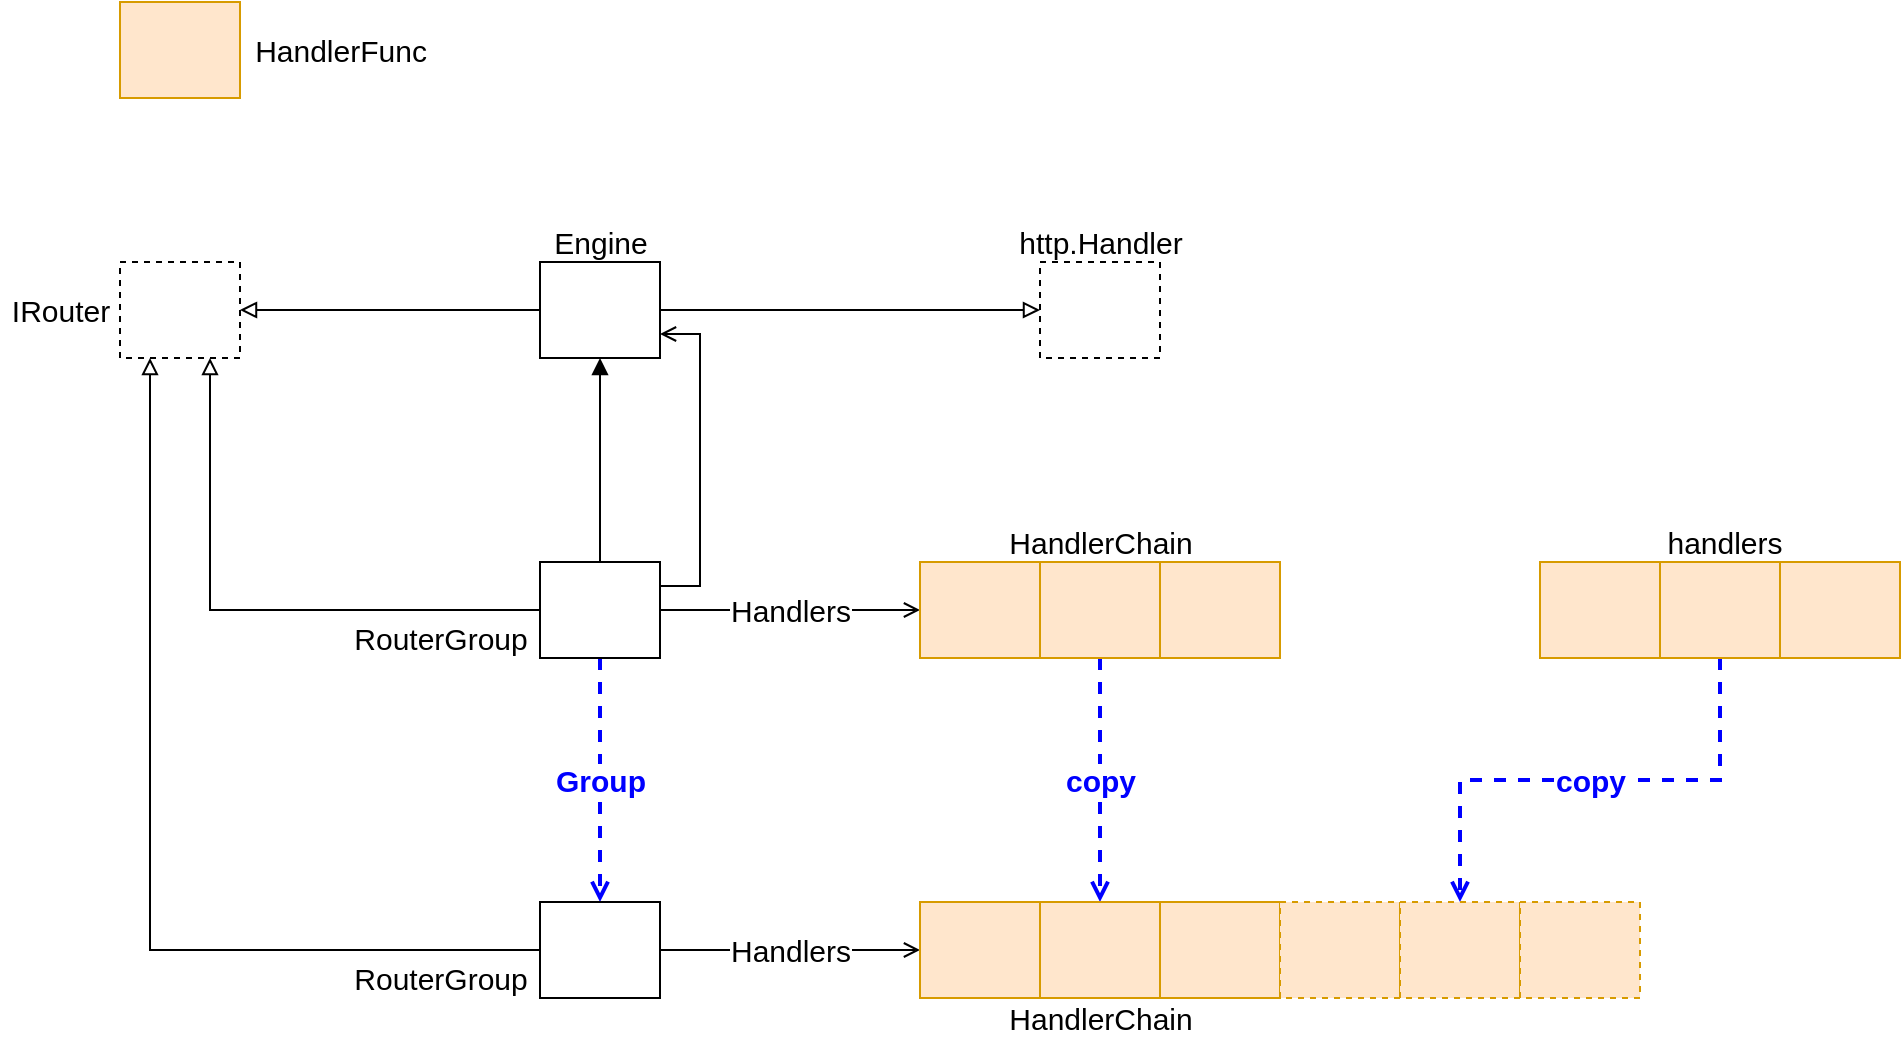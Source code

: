 <mxfile version="15.4.0" type="device" pages="4"><diagram id="bph7fOXonmbMa58t4avt" name="Group"><mxGraphModel dx="1913" dy="966" grid="1" gridSize="10" guides="1" tooltips="1" connect="1" arrows="1" fold="1" page="1" pageScale="1" pageWidth="827" pageHeight="1169" math="0" shadow="0"><root><mxCell id="0"/><mxCell id="1" parent="0"/><mxCell id="Qyb2ARGJumIW3j1xdk3H-6" style="edgeStyle=orthogonalEdgeStyle;rounded=0;orthogonalLoop=1;jettySize=auto;html=1;exitX=0.5;exitY=0;exitDx=0;exitDy=0;entryX=0.5;entryY=1;entryDx=0;entryDy=0;fontSize=15;endArrow=block;endFill=1;" parent="1" source="Qyb2ARGJumIW3j1xdk3H-1" target="Qyb2ARGJumIW3j1xdk3H-3" edge="1"><mxGeometry relative="1" as="geometry"/></mxCell><mxCell id="Qyb2ARGJumIW3j1xdk3H-10" value="Handlers" style="edgeStyle=orthogonalEdgeStyle;rounded=0;orthogonalLoop=1;jettySize=auto;html=1;exitX=1;exitY=0.5;exitDx=0;exitDy=0;entryX=0;entryY=0.5;entryDx=0;entryDy=0;fontSize=15;endArrow=open;endFill=0;" parent="1" source="Qyb2ARGJumIW3j1xdk3H-1" target="Qyb2ARGJumIW3j1xdk3H-7" edge="1"><mxGeometry relative="1" as="geometry"/></mxCell><mxCell id="Qyb2ARGJumIW3j1xdk3H-13" style="edgeStyle=orthogonalEdgeStyle;rounded=0;orthogonalLoop=1;jettySize=auto;html=1;exitX=1;exitY=0.25;exitDx=0;exitDy=0;entryX=1;entryY=0.75;entryDx=0;entryDy=0;fontSize=15;endArrow=open;endFill=0;" parent="1" source="Qyb2ARGJumIW3j1xdk3H-1" target="Qyb2ARGJumIW3j1xdk3H-3" edge="1"><mxGeometry relative="1" as="geometry"/></mxCell><mxCell id="Qyb2ARGJumIW3j1xdk3H-17" value="Group" style="edgeStyle=orthogonalEdgeStyle;rounded=0;orthogonalLoop=1;jettySize=auto;html=1;exitX=0.5;exitY=1;exitDx=0;exitDy=0;entryX=0.5;entryY=0;entryDx=0;entryDy=0;fontSize=15;endArrow=open;endFill=0;strokeColor=#0000FF;strokeWidth=2;dashed=1;fontStyle=1;fontColor=#0000FF;" parent="1" source="Qyb2ARGJumIW3j1xdk3H-1" target="Qyb2ARGJumIW3j1xdk3H-16" edge="1"><mxGeometry relative="1" as="geometry"/></mxCell><mxCell id="tifcoa-OCbVHXJoTlVo--3" style="edgeStyle=orthogonalEdgeStyle;rounded=0;orthogonalLoop=1;jettySize=auto;html=1;exitX=0;exitY=0.5;exitDx=0;exitDy=0;entryX=0.75;entryY=1;entryDx=0;entryDy=0;fontSize=15;fontColor=default;endArrow=block;endFill=0;strokeColor=default;strokeWidth=1;" parent="1" source="Qyb2ARGJumIW3j1xdk3H-1" target="tifcoa-OCbVHXJoTlVo--1" edge="1"><mxGeometry relative="1" as="geometry"/></mxCell><mxCell id="Qyb2ARGJumIW3j1xdk3H-1" value="" style="rounded=0;whiteSpace=wrap;html=1;strokeWidth=1;fontSize=16;" parent="1" vertex="1"><mxGeometry x="200" y="570" width="60" height="48" as="geometry"/></mxCell><mxCell id="Qyb2ARGJumIW3j1xdk3H-2" value="RouterGroup" style="text;html=1;align=center;verticalAlign=middle;resizable=0;points=[];autosize=1;strokeColor=none;fillColor=none;fontSize=15;" parent="1" vertex="1"><mxGeometry x="100" y="598" width="100" height="20" as="geometry"/></mxCell><mxCell id="tifcoa-OCbVHXJoTlVo--4" style="edgeStyle=orthogonalEdgeStyle;rounded=0;orthogonalLoop=1;jettySize=auto;html=1;exitX=0;exitY=0.5;exitDx=0;exitDy=0;entryX=1;entryY=0.5;entryDx=0;entryDy=0;fontSize=15;fontColor=default;endArrow=block;endFill=0;strokeColor=default;strokeWidth=1;" parent="1" source="Qyb2ARGJumIW3j1xdk3H-3" target="tifcoa-OCbVHXJoTlVo--1" edge="1"><mxGeometry relative="1" as="geometry"/></mxCell><mxCell id="tifcoa-OCbVHXJoTlVo--6" style="edgeStyle=orthogonalEdgeStyle;rounded=0;orthogonalLoop=1;jettySize=auto;html=1;exitX=1;exitY=0.5;exitDx=0;exitDy=0;fontSize=15;fontColor=default;endArrow=block;endFill=0;strokeColor=default;strokeWidth=1;entryX=0;entryY=0.5;entryDx=0;entryDy=0;" parent="1" source="Qyb2ARGJumIW3j1xdk3H-3" target="tifcoa-OCbVHXJoTlVo--7" edge="1"><mxGeometry relative="1" as="geometry"><mxPoint x="450" y="444.294" as="targetPoint"/></mxGeometry></mxCell><mxCell id="Qyb2ARGJumIW3j1xdk3H-3" value="" style="rounded=0;whiteSpace=wrap;html=1;strokeWidth=1;fontSize=16;" parent="1" vertex="1"><mxGeometry x="200" y="420" width="60" height="48" as="geometry"/></mxCell><mxCell id="Qyb2ARGJumIW3j1xdk3H-7" value="" style="rounded=0;whiteSpace=wrap;html=1;strokeWidth=1;fontSize=16;fillColor=#ffe6cc;strokeColor=#d79b00;" parent="1" vertex="1"><mxGeometry x="390" y="570" width="60" height="48" as="geometry"/></mxCell><mxCell id="Qyb2ARGJumIW3j1xdk3H-28" value="copy" style="edgeStyle=orthogonalEdgeStyle;rounded=0;orthogonalLoop=1;jettySize=auto;html=1;exitX=0.5;exitY=1;exitDx=0;exitDy=0;entryX=0.5;entryY=0;entryDx=0;entryDy=0;fontSize=15;fontColor=#0000FF;endArrow=open;endFill=0;strokeColor=#0000FF;strokeWidth=2;dashed=1;fontStyle=1;" parent="1" source="Qyb2ARGJumIW3j1xdk3H-8" target="Qyb2ARGJumIW3j1xdk3H-24" edge="1"><mxGeometry relative="1" as="geometry"/></mxCell><mxCell id="Qyb2ARGJumIW3j1xdk3H-8" value="" style="rounded=0;whiteSpace=wrap;html=1;strokeWidth=1;fontSize=16;fillColor=#ffe6cc;strokeColor=#d79b00;" parent="1" vertex="1"><mxGeometry x="450" y="570" width="60" height="48" as="geometry"/></mxCell><mxCell id="Qyb2ARGJumIW3j1xdk3H-9" value="" style="rounded=0;whiteSpace=wrap;html=1;strokeWidth=1;fontSize=16;fillColor=#ffe6cc;strokeColor=#d79b00;" parent="1" vertex="1"><mxGeometry x="510" y="570" width="60" height="48" as="geometry"/></mxCell><mxCell id="Qyb2ARGJumIW3j1xdk3H-11" value="HandlerChain" style="text;html=1;align=center;verticalAlign=middle;resizable=0;points=[];autosize=1;strokeColor=none;fillColor=none;fontSize=15;" parent="1" vertex="1"><mxGeometry x="425" y="550" width="110" height="20" as="geometry"/></mxCell><mxCell id="Qyb2ARGJumIW3j1xdk3H-12" value="Engine" style="text;html=1;align=center;verticalAlign=middle;resizable=0;points=[];autosize=1;strokeColor=none;fillColor=none;fontSize=15;" parent="1" vertex="1"><mxGeometry x="200" y="400" width="60" height="20" as="geometry"/></mxCell><mxCell id="Qyb2ARGJumIW3j1xdk3H-14" value="" style="rounded=0;whiteSpace=wrap;html=1;strokeWidth=1;fontSize=16;fillColor=#ffe6cc;strokeColor=#d79b00;" parent="1" vertex="1"><mxGeometry x="-10" y="290" width="60" height="48" as="geometry"/></mxCell><mxCell id="Qyb2ARGJumIW3j1xdk3H-15" value="HandlerFunc" style="text;html=1;align=center;verticalAlign=middle;resizable=0;points=[];autosize=1;strokeColor=none;fillColor=none;fontSize=15;" parent="1" vertex="1"><mxGeometry x="50" y="304" width="100" height="20" as="geometry"/></mxCell><mxCell id="Qyb2ARGJumIW3j1xdk3H-27" value="Handlers" style="edgeStyle=orthogonalEdgeStyle;rounded=0;orthogonalLoop=1;jettySize=auto;html=1;exitX=1;exitY=0.5;exitDx=0;exitDy=0;entryX=0;entryY=0.5;entryDx=0;entryDy=0;fontSize=15;fontColor=default;endArrow=open;endFill=0;strokeColor=default;strokeWidth=1;fontStyle=0;" parent="1" source="Qyb2ARGJumIW3j1xdk3H-16" target="Qyb2ARGJumIW3j1xdk3H-23" edge="1"><mxGeometry relative="1" as="geometry"/></mxCell><mxCell id="tifcoa-OCbVHXJoTlVo--5" style="edgeStyle=orthogonalEdgeStyle;rounded=0;orthogonalLoop=1;jettySize=auto;html=1;exitX=0;exitY=0.5;exitDx=0;exitDy=0;entryX=0.25;entryY=1;entryDx=0;entryDy=0;fontSize=15;fontColor=default;endArrow=block;endFill=0;strokeColor=default;strokeWidth=1;" parent="1" source="Qyb2ARGJumIW3j1xdk3H-16" target="tifcoa-OCbVHXJoTlVo--1" edge="1"><mxGeometry relative="1" as="geometry"/></mxCell><mxCell id="Qyb2ARGJumIW3j1xdk3H-16" value="" style="rounded=0;whiteSpace=wrap;html=1;strokeWidth=1;fontSize=16;" parent="1" vertex="1"><mxGeometry x="200" y="740" width="60" height="48" as="geometry"/></mxCell><mxCell id="Qyb2ARGJumIW3j1xdk3H-18" value="" style="rounded=0;whiteSpace=wrap;html=1;strokeWidth=1;fontSize=16;fillColor=#ffe6cc;strokeColor=#d79b00;" parent="1" vertex="1"><mxGeometry x="700" y="570" width="60" height="48" as="geometry"/></mxCell><mxCell id="Qyb2ARGJumIW3j1xdk3H-34" value="copy" style="edgeStyle=orthogonalEdgeStyle;rounded=0;orthogonalLoop=1;jettySize=auto;html=1;exitX=0.5;exitY=1;exitDx=0;exitDy=0;entryX=0.5;entryY=0;entryDx=0;entryDy=0;dashed=1;fontSize=15;fontColor=#0000FF;endArrow=open;endFill=0;strokeColor=#0000FF;strokeWidth=2;fontStyle=1" parent="1" source="Qyb2ARGJumIW3j1xdk3H-19" target="Qyb2ARGJumIW3j1xdk3H-30" edge="1"><mxGeometry relative="1" as="geometry"/></mxCell><mxCell id="Qyb2ARGJumIW3j1xdk3H-19" value="" style="rounded=0;whiteSpace=wrap;html=1;strokeWidth=1;fontSize=16;fillColor=#ffe6cc;strokeColor=#d79b00;" parent="1" vertex="1"><mxGeometry x="760" y="570" width="60" height="48" as="geometry"/></mxCell><mxCell id="Qyb2ARGJumIW3j1xdk3H-20" value="" style="rounded=0;whiteSpace=wrap;html=1;strokeWidth=1;fontSize=16;fillColor=#ffe6cc;strokeColor=#d79b00;" parent="1" vertex="1"><mxGeometry x="820" y="570" width="60" height="48" as="geometry"/></mxCell><mxCell id="Qyb2ARGJumIW3j1xdk3H-22" value="RouterGroup" style="text;html=1;align=center;verticalAlign=middle;resizable=0;points=[];autosize=1;strokeColor=none;fillColor=none;fontSize=15;" parent="1" vertex="1"><mxGeometry x="100" y="768" width="100" height="20" as="geometry"/></mxCell><mxCell id="Qyb2ARGJumIW3j1xdk3H-23" value="" style="rounded=0;whiteSpace=wrap;html=1;strokeWidth=1;fontSize=16;fillColor=#ffe6cc;strokeColor=#d79b00;" parent="1" vertex="1"><mxGeometry x="390" y="740" width="60" height="48" as="geometry"/></mxCell><mxCell id="Qyb2ARGJumIW3j1xdk3H-24" value="" style="rounded=0;whiteSpace=wrap;html=1;strokeWidth=1;fontSize=16;fillColor=#ffe6cc;strokeColor=#d79b00;" parent="1" vertex="1"><mxGeometry x="450" y="740" width="60" height="48" as="geometry"/></mxCell><mxCell id="Qyb2ARGJumIW3j1xdk3H-25" value="" style="rounded=0;whiteSpace=wrap;html=1;strokeWidth=1;fontSize=16;fillColor=#ffe6cc;strokeColor=#d79b00;" parent="1" vertex="1"><mxGeometry x="510" y="740" width="60" height="48" as="geometry"/></mxCell><mxCell id="Qyb2ARGJumIW3j1xdk3H-26" value="HandlerChain" style="text;html=1;align=center;verticalAlign=middle;resizable=0;points=[];autosize=1;strokeColor=none;fillColor=none;fontSize=15;" parent="1" vertex="1"><mxGeometry x="425" y="788" width="110" height="20" as="geometry"/></mxCell><mxCell id="Qyb2ARGJumIW3j1xdk3H-29" value="" style="rounded=0;whiteSpace=wrap;html=1;strokeWidth=1;fontSize=16;fillColor=#ffe6cc;strokeColor=#d79b00;dashed=1;" parent="1" vertex="1"><mxGeometry x="570" y="740" width="60" height="48" as="geometry"/></mxCell><mxCell id="Qyb2ARGJumIW3j1xdk3H-30" value="" style="rounded=0;whiteSpace=wrap;html=1;strokeWidth=1;fontSize=16;fillColor=#ffe6cc;strokeColor=#d79b00;dashed=1;" parent="1" vertex="1"><mxGeometry x="630" y="740" width="60" height="48" as="geometry"/></mxCell><mxCell id="Qyb2ARGJumIW3j1xdk3H-31" value="" style="rounded=0;whiteSpace=wrap;html=1;strokeWidth=1;fontSize=16;fillColor=#ffe6cc;strokeColor=#d79b00;dashed=1;" parent="1" vertex="1"><mxGeometry x="690" y="740" width="60" height="48" as="geometry"/></mxCell><mxCell id="Qyb2ARGJumIW3j1xdk3H-33" value="handlers" style="text;html=1;align=center;verticalAlign=middle;resizable=0;points=[];autosize=1;strokeColor=none;fillColor=none;fontSize=15;fontColor=default;fontStyle=0;" parent="1" vertex="1"><mxGeometry x="757" y="550" width="70" height="20" as="geometry"/></mxCell><mxCell id="tifcoa-OCbVHXJoTlVo--1" value="" style="rounded=0;whiteSpace=wrap;html=1;strokeWidth=1;fontSize=16;dashed=1;" parent="1" vertex="1"><mxGeometry x="-10" y="420" width="60" height="48" as="geometry"/></mxCell><mxCell id="tifcoa-OCbVHXJoTlVo--2" value="IRouter" style="text;html=1;align=center;verticalAlign=middle;resizable=0;points=[];autosize=1;strokeColor=none;fillColor=none;fontSize=15;fontColor=default;" parent="1" vertex="1"><mxGeometry x="-70" y="434" width="60" height="20" as="geometry"/></mxCell><mxCell id="tifcoa-OCbVHXJoTlVo--7" value="" style="rounded=0;whiteSpace=wrap;html=1;strokeWidth=1;fontSize=16;dashed=1;" parent="1" vertex="1"><mxGeometry x="450" y="420" width="60" height="48" as="geometry"/></mxCell><mxCell id="tifcoa-OCbVHXJoTlVo--8" value="http.Handler" style="text;html=1;align=center;verticalAlign=middle;resizable=0;points=[];autosize=1;strokeColor=none;fillColor=none;fontSize=15;fontColor=default;" parent="1" vertex="1"><mxGeometry x="430" y="400" width="100" height="20" as="geometry"/></mxCell></root></mxGraphModel></diagram><diagram id="JXIBOw9RVpsi4Ilq_5SW" name="Tree"><mxGraphModel dx="1913" dy="966" grid="1" gridSize="10" guides="1" tooltips="1" connect="1" arrows="1" fold="1" page="1" pageScale="1" pageWidth="827" pageHeight="1169" math="0" shadow="0"><root><mxCell id="iLu6QRPYhZU9ekwvDmYi-0"/><mxCell id="iLu6QRPYhZU9ekwvDmYi-1" parent="iLu6QRPYhZU9ekwvDmYi-0"/><mxCell id="6ROjC9kH8cN2cFlv3OEa-0" value="" style="rounded=0;whiteSpace=wrap;html=1;strokeWidth=1;fontSize=16;" parent="iLu6QRPYhZU9ekwvDmYi-1" vertex="1"><mxGeometry x="110" y="320" width="60" height="48" as="geometry"/></mxCell><mxCell id="WVi1nT8aLqMCw9aQcVg--3" value="trees" style="edgeStyle=orthogonalEdgeStyle;rounded=0;orthogonalLoop=1;jettySize=auto;html=1;exitX=1;exitY=0.5;exitDx=0;exitDy=0;entryX=0;entryY=0.5;entryDx=0;entryDy=0;fontSize=15;fontColor=default;endArrow=open;endFill=0;strokeColor=default;strokeWidth=1;" parent="iLu6QRPYhZU9ekwvDmYi-1" source="WVi1nT8aLqMCw9aQcVg--0" target="WVi1nT8aLqMCw9aQcVg--2" edge="1"><mxGeometry relative="1" as="geometry"/></mxCell><mxCell id="ET2KqSvS3SXT_kPLbyFC-5" style="edgeStyle=orthogonalEdgeStyle;rounded=0;orthogonalLoop=1;jettySize=auto;html=1;exitX=0.75;exitY=0;exitDx=0;exitDy=0;entryX=0.25;entryY=0;entryDx=0;entryDy=0;dashed=1;fontSize=15;fontColor=#0000FF;endArrow=open;endFill=0;strokeColor=#0000FF;strokeWidth=2;" parent="iLu6QRPYhZU9ekwvDmYi-1" source="WVi1nT8aLqMCw9aQcVg--0" target="WVi1nT8aLqMCw9aQcVg--2" edge="1"><mxGeometry relative="1" as="geometry"/></mxCell><mxCell id="WVi1nT8aLqMCw9aQcVg--0" value="" style="rounded=0;whiteSpace=wrap;html=1;strokeWidth=1;fontSize=16;" parent="iLu6QRPYhZU9ekwvDmYi-1" vertex="1"><mxGeometry x="-190" y="320" width="60" height="48" as="geometry"/></mxCell><mxCell id="WVi1nT8aLqMCw9aQcVg--1" value="POST" style="rounded=0;whiteSpace=wrap;html=1;strokeWidth=1;fontSize=16;" parent="iLu6QRPYhZU9ekwvDmYi-1" vertex="1"><mxGeometry x="50" y="320" width="60" height="48" as="geometry"/></mxCell><mxCell id="WVi1nT8aLqMCw9aQcVg--6" value="root" style="edgeStyle=orthogonalEdgeStyle;rounded=0;orthogonalLoop=1;jettySize=auto;html=1;exitX=0.5;exitY=1;exitDx=0;exitDy=0;entryX=0.5;entryY=0;entryDx=0;entryDy=0;fontSize=15;fontColor=default;endArrow=open;endFill=0;strokeColor=default;strokeWidth=1;" parent="iLu6QRPYhZU9ekwvDmYi-1" source="WVi1nT8aLqMCw9aQcVg--2" target="WVi1nT8aLqMCw9aQcVg--5" edge="1"><mxGeometry relative="1" as="geometry"/></mxCell><mxCell id="ET2KqSvS3SXT_kPLbyFC-7" value="getValue" style="edgeStyle=orthogonalEdgeStyle;rounded=0;orthogonalLoop=1;jettySize=auto;html=1;exitX=0;exitY=0.75;exitDx=0;exitDy=0;entryX=0;entryY=0.25;entryDx=0;entryDy=0;dashed=1;fontSize=15;fontColor=#0000FF;endArrow=open;endFill=0;strokeColor=#0000FF;strokeWidth=2;fontStyle=1" parent="iLu6QRPYhZU9ekwvDmYi-1" source="WVi1nT8aLqMCw9aQcVg--2" target="WVi1nT8aLqMCw9aQcVg--5" edge="1"><mxGeometry relative="1" as="geometry"/></mxCell><mxCell id="WVi1nT8aLqMCw9aQcVg--2" value="GET" style="rounded=0;whiteSpace=wrap;html=1;strokeWidth=1;fontSize=16;" parent="iLu6QRPYhZU9ekwvDmYi-1" vertex="1"><mxGeometry x="-10" y="320" width="60" height="48" as="geometry"/></mxCell><mxCell id="WVi1nT8aLqMCw9aQcVg--4" value="methodTrees" style="text;html=1;align=center;verticalAlign=middle;resizable=0;points=[];autosize=1;strokeColor=none;fillColor=none;fontSize=15;fontColor=default;" parent="iLu6QRPYhZU9ekwvDmYi-1" vertex="1"><mxGeometry x="30" y="300" width="100" height="20" as="geometry"/></mxCell><mxCell id="WVi1nT8aLqMCw9aQcVg--10" value="children" style="edgeStyle=orthogonalEdgeStyle;rounded=0;orthogonalLoop=1;jettySize=auto;html=1;exitX=0.5;exitY=1;exitDx=0;exitDy=0;entryX=0.5;entryY=0;entryDx=0;entryDy=0;fontSize=15;fontColor=default;endArrow=open;endFill=0;strokeColor=default;strokeWidth=1;" parent="iLu6QRPYhZU9ekwvDmYi-1" source="WVi1nT8aLqMCw9aQcVg--5" target="WVi1nT8aLqMCw9aQcVg--7" edge="1"><mxGeometry relative="1" as="geometry"/></mxCell><mxCell id="nyblfj0lu78pVYqwyid--4" value="handlers" style="edgeStyle=orthogonalEdgeStyle;rounded=0;orthogonalLoop=1;jettySize=auto;html=1;exitX=1;exitY=0.5;exitDx=0;exitDy=0;entryX=0;entryY=0.5;entryDx=0;entryDy=0;fontSize=15;fontColor=default;endArrow=open;endFill=0;strokeColor=default;strokeWidth=1;" parent="iLu6QRPYhZU9ekwvDmYi-1" source="WVi1nT8aLqMCw9aQcVg--5" target="nyblfj0lu78pVYqwyid--1" edge="1"><mxGeometry relative="1" as="geometry"/></mxCell><mxCell id="nyblfj0lu78pVYqwyid--13" value="path" style="edgeStyle=orthogonalEdgeStyle;rounded=0;orthogonalLoop=1;jettySize=auto;html=1;dashed=1;fontSize=15;fontColor=default;endArrow=open;endFill=0;strokeColor=default;strokeWidth=1;" parent="iLu6QRPYhZU9ekwvDmYi-1" source="WVi1nT8aLqMCw9aQcVg--5" target="nyblfj0lu78pVYqwyid--6" edge="1"><mxGeometry relative="1" as="geometry"/></mxCell><mxCell id="ET2KqSvS3SXT_kPLbyFC-8" style="edgeStyle=orthogonalEdgeStyle;rounded=0;orthogonalLoop=1;jettySize=auto;html=1;exitX=0;exitY=0.75;exitDx=0;exitDy=0;entryX=0;entryY=0.25;entryDx=0;entryDy=0;dashed=1;fontSize=15;fontColor=#0000FF;endArrow=open;endFill=0;strokeColor=#0000FF;strokeWidth=2;" parent="iLu6QRPYhZU9ekwvDmYi-1" source="WVi1nT8aLqMCw9aQcVg--5" target="WVi1nT8aLqMCw9aQcVg--7" edge="1"><mxGeometry relative="1" as="geometry"/></mxCell><mxCell id="WVi1nT8aLqMCw9aQcVg--5" value="" style="rounded=0;whiteSpace=wrap;html=1;strokeWidth=1;fontSize=16;fillColor=#fff2cc;strokeColor=#d6b656;" parent="iLu6QRPYhZU9ekwvDmYi-1" vertex="1"><mxGeometry x="-10" y="450" width="60" height="48" as="geometry"/></mxCell><mxCell id="nyblfj0lu78pVYqwyid--10" value="path" style="edgeStyle=orthogonalEdgeStyle;rounded=0;orthogonalLoop=1;jettySize=auto;html=1;fontSize=15;fontColor=default;endArrow=open;endFill=0;strokeColor=default;strokeWidth=1;dashed=1;" parent="iLu6QRPYhZU9ekwvDmYi-1" source="WVi1nT8aLqMCw9aQcVg--7" target="nyblfj0lu78pVYqwyid--8" edge="1"><mxGeometry relative="1" as="geometry"/></mxCell><mxCell id="nyblfj0lu78pVYqwyid--17" value="children" style="edgeStyle=orthogonalEdgeStyle;rounded=0;orthogonalLoop=1;jettySize=auto;html=1;exitX=0.5;exitY=1;exitDx=0;exitDy=0;entryX=0.5;entryY=0;entryDx=0;entryDy=0;fontSize=15;fontColor=default;endArrow=open;endFill=0;strokeColor=default;strokeWidth=1;" parent="iLu6QRPYhZU9ekwvDmYi-1" source="WVi1nT8aLqMCw9aQcVg--7" target="nyblfj0lu78pVYqwyid--14" edge="1"><mxGeometry relative="1" as="geometry"/></mxCell><mxCell id="ET2KqSvS3SXT_kPLbyFC-12" value="hanlders" style="edgeStyle=orthogonalEdgeStyle;rounded=0;orthogonalLoop=1;jettySize=auto;html=1;exitX=0.25;exitY=0;exitDx=0;exitDy=0;entryX=0.5;entryY=0;entryDx=0;entryDy=0;fontSize=15;fontColor=default;endArrow=open;endFill=0;strokeColor=default;strokeWidth=1;" parent="iLu6QRPYhZU9ekwvDmYi-1" source="WVi1nT8aLqMCw9aQcVg--7" target="ET2KqSvS3SXT_kPLbyFC-11" edge="1"><mxGeometry relative="1" as="geometry"><Array as="points"><mxPoint x="5" y="565"/><mxPoint x="-190" y="565"/></Array></mxGeometry></mxCell><mxCell id="WVi1nT8aLqMCw9aQcVg--7" value="" style="rounded=0;whiteSpace=wrap;html=1;strokeWidth=1;fontSize=16;fillColor=#fff2cc;strokeColor=#d6b656;" parent="iLu6QRPYhZU9ekwvDmYi-1" vertex="1"><mxGeometry x="-10" y="585" width="60" height="48" as="geometry"/></mxCell><mxCell id="WVi1nT8aLqMCw9aQcVg--8" value="" style="rounded=0;whiteSpace=wrap;html=1;strokeWidth=1;fontSize=16;fillColor=#ffe6cc;strokeColor=#d79b00;" parent="iLu6QRPYhZU9ekwvDmYi-1" vertex="1"><mxGeometry x="50" y="585" width="60" height="48" as="geometry"/></mxCell><mxCell id="WVi1nT8aLqMCw9aQcVg--9" value="" style="rounded=0;whiteSpace=wrap;html=1;strokeWidth=1;fontSize=16;fillColor=#ffe6cc;strokeColor=#d79b00;" parent="iLu6QRPYhZU9ekwvDmYi-1" vertex="1"><mxGeometry x="110" y="585" width="60" height="48" as="geometry"/></mxCell><mxCell id="WVi1nT8aLqMCw9aQcVg--11" value="" style="rounded=0;whiteSpace=wrap;html=1;strokeWidth=1;fontSize=16;fillColor=#fff2cc;strokeColor=#d6b656;" parent="iLu6QRPYhZU9ekwvDmYi-1" vertex="1"><mxGeometry x="110" y="585" width="60" height="48" as="geometry"/></mxCell><mxCell id="nyblfj0lu78pVYqwyid--11" value="path" style="edgeStyle=orthogonalEdgeStyle;rounded=0;orthogonalLoop=1;jettySize=auto;html=1;fontSize=15;fontColor=default;endArrow=open;endFill=0;strokeColor=default;strokeWidth=1;dashed=1;" parent="iLu6QRPYhZU9ekwvDmYi-1" source="WVi1nT8aLqMCw9aQcVg--12" target="nyblfj0lu78pVYqwyid--9" edge="1"><mxGeometry relative="1" as="geometry"/></mxCell><mxCell id="WVi1nT8aLqMCw9aQcVg--12" value="" style="rounded=0;whiteSpace=wrap;html=1;strokeWidth=1;fontSize=16;fillColor=#fff2cc;strokeColor=#d6b656;" parent="iLu6QRPYhZU9ekwvDmYi-1" vertex="1"><mxGeometry x="50" y="585" width="60" height="48" as="geometry"/></mxCell><mxCell id="WVi1nT8aLqMCw9aQcVg--13" value="" style="rounded=0;whiteSpace=wrap;html=1;strokeWidth=1;fontSize=16;fillColor=#fff2cc;strokeColor=#d6b656;" parent="iLu6QRPYhZU9ekwvDmYi-1" vertex="1"><mxGeometry x="-340" y="160" width="60" height="48" as="geometry"/></mxCell><mxCell id="WVi1nT8aLqMCw9aQcVg--14" value="node" style="text;html=1;align=center;verticalAlign=middle;resizable=0;points=[];autosize=1;strokeColor=none;fillColor=none;fontSize=15;fontColor=default;" parent="iLu6QRPYhZU9ekwvDmYi-1" vertex="1"><mxGeometry x="-280" y="174" width="50" height="20" as="geometry"/></mxCell><mxCell id="WVi1nT8aLqMCw9aQcVg--16" value="" style="rounded=0;whiteSpace=wrap;html=1;strokeWidth=1;fontSize=16;fillColor=#ffe6cc;strokeColor=#d79b00;" parent="iLu6QRPYhZU9ekwvDmYi-1" vertex="1"><mxGeometry x="-180" y="160" width="60" height="48" as="geometry"/></mxCell><mxCell id="nyblfj0lu78pVYqwyid--0" value="HandlerFunc" style="text;html=1;align=center;verticalAlign=middle;resizable=0;points=[];autosize=1;strokeColor=none;fillColor=none;fontSize=15;" parent="iLu6QRPYhZU9ekwvDmYi-1" vertex="1"><mxGeometry x="-120" y="174" width="100" height="20" as="geometry"/></mxCell><mxCell id="nyblfj0lu78pVYqwyid--1" value="" style="rounded=0;whiteSpace=wrap;html=1;strokeWidth=1;fontSize=16;fillColor=#ffe6cc;strokeColor=#d79b00;" parent="iLu6QRPYhZU9ekwvDmYi-1" vertex="1"><mxGeometry x="200" y="450" width="60" height="48" as="geometry"/></mxCell><mxCell id="nyblfj0lu78pVYqwyid--2" value="" style="rounded=0;whiteSpace=wrap;html=1;strokeWidth=1;fontSize=16;fillColor=#ffe6cc;strokeColor=#d79b00;" parent="iLu6QRPYhZU9ekwvDmYi-1" vertex="1"><mxGeometry x="260" y="450" width="60" height="48" as="geometry"/></mxCell><mxCell id="nyblfj0lu78pVYqwyid--3" value="" style="rounded=0;whiteSpace=wrap;html=1;strokeWidth=1;fontSize=16;fillColor=#ffe6cc;strokeColor=#d79b00;" parent="iLu6QRPYhZU9ekwvDmYi-1" vertex="1"><mxGeometry x="320" y="450" width="60" height="48" as="geometry"/></mxCell><mxCell id="nyblfj0lu78pVYqwyid--6" value="/" style="text;html=1;align=center;verticalAlign=middle;resizable=0;points=[];autosize=1;strokeColor=none;fillColor=none;fontSize=15;fontColor=default;fontStyle=1" parent="iLu6QRPYhZU9ekwvDmYi-1" vertex="1"><mxGeometry x="-100" y="464" width="20" height="20" as="geometry"/></mxCell><mxCell id="nyblfj0lu78pVYqwyid--8" value="/user" style="text;html=1;align=center;verticalAlign=middle;resizable=0;points=[];autosize=1;strokeColor=none;fillColor=none;fontSize=15;fontColor=default;" parent="iLu6QRPYhZU9ekwvDmYi-1" vertex="1"><mxGeometry x="-130" y="599" width="50" height="20" as="geometry"/></mxCell><mxCell id="nyblfj0lu78pVYqwyid--9" value="/department" style="text;html=1;align=center;verticalAlign=middle;resizable=0;points=[];autosize=1;strokeColor=none;fillColor=none;fontSize=15;fontColor=default;" parent="iLu6QRPYhZU9ekwvDmYi-1" vertex="1"><mxGeometry x="30" y="730" width="100" height="20" as="geometry"/></mxCell><mxCell id="nyblfj0lu78pVYqwyid--20" value="path" style="edgeStyle=orthogonalEdgeStyle;rounded=0;orthogonalLoop=1;jettySize=auto;html=1;fontSize=15;fontColor=default;endArrow=open;endFill=0;strokeColor=default;strokeWidth=1;dashed=1;" parent="iLu6QRPYhZU9ekwvDmYi-1" source="nyblfj0lu78pVYqwyid--14" target="nyblfj0lu78pVYqwyid--19" edge="1"><mxGeometry relative="1" as="geometry"/></mxCell><mxCell id="nyblfj0lu78pVYqwyid--14" value="" style="rounded=0;whiteSpace=wrap;html=1;strokeWidth=1;fontSize=16;fillColor=#fff2cc;strokeColor=#d6b656;" parent="iLu6QRPYhZU9ekwvDmYi-1" vertex="1"><mxGeometry x="-10" y="800" width="60" height="48" as="geometry"/></mxCell><mxCell id="nyblfj0lu78pVYqwyid--15" value="" style="rounded=0;whiteSpace=wrap;html=1;strokeWidth=1;fontSize=16;fillColor=#fff2cc;strokeColor=#d6b656;" parent="iLu6QRPYhZU9ekwvDmYi-1" vertex="1"><mxGeometry x="50" y="800" width="60" height="48" as="geometry"/></mxCell><mxCell id="nyblfj0lu78pVYqwyid--16" value="" style="rounded=0;whiteSpace=wrap;html=1;strokeWidth=1;fontSize=16;fillColor=#fff2cc;strokeColor=#d6b656;" parent="iLu6QRPYhZU9ekwvDmYi-1" vertex="1"><mxGeometry x="110" y="800" width="60" height="48" as="geometry"/></mxCell><mxCell id="nyblfj0lu78pVYqwyid--19" value="/user/add" style="text;html=1;align=center;verticalAlign=middle;resizable=0;points=[];autosize=1;strokeColor=none;fillColor=none;fontSize=15;fontColor=default;" parent="iLu6QRPYhZU9ekwvDmYi-1" vertex="1"><mxGeometry x="-150" y="814" width="80" height="20" as="geometry"/></mxCell><mxCell id="ET2KqSvS3SXT_kPLbyFC-1" value="" style="edgeStyle=orthogonalEdgeStyle;rounded=0;orthogonalLoop=1;jettySize=auto;html=1;dashed=1;fontSize=15;fontColor=#0000FF;endArrow=open;endFill=0;strokeColor=#0000FF;strokeWidth=2;exitX=1;exitY=0.5;exitDx=0;exitDy=0;" parent="iLu6QRPYhZU9ekwvDmYi-1" source="ET2KqSvS3SXT_kPLbyFC-2" target="WVi1nT8aLqMCw9aQcVg--0" edge="1"><mxGeometry relative="1" as="geometry"><mxPoint x="-270" y="344" as="sourcePoint"/></mxGeometry></mxCell><mxCell id="ET2KqSvS3SXT_kPLbyFC-2" value="/user" style="rounded=0;whiteSpace=wrap;html=1;strokeWidth=1;fontSize=16;fontColor=#0000FF;fontStyle=1" parent="iLu6QRPYhZU9ekwvDmYi-1" vertex="1"><mxGeometry x="-340" y="320" width="60" height="48" as="geometry"/></mxCell><mxCell id="ET2KqSvS3SXT_kPLbyFC-4" value="http.Request" style="text;html=1;align=center;verticalAlign=middle;resizable=0;points=[];autosize=1;fontSize=15;fontStyle=0;fontColor=default;" parent="iLu6QRPYhZU9ekwvDmYi-1" vertex="1"><mxGeometry x="-440" y="334" width="100" height="20" as="geometry"/></mxCell><mxCell id="ET2KqSvS3SXT_kPLbyFC-6" value="GET" style="text;html=1;align=center;verticalAlign=middle;resizable=0;points=[];autosize=1;strokeColor=none;fillColor=none;fontSize=15;fontColor=#0000FF;fontStyle=1" parent="iLu6QRPYhZU9ekwvDmYi-1" vertex="1"><mxGeometry x="-335" y="300" width="50" height="20" as="geometry"/></mxCell><mxCell id="ET2KqSvS3SXT_kPLbyFC-17" value="handlers" style="edgeStyle=orthogonalEdgeStyle;rounded=0;orthogonalLoop=1;jettySize=auto;html=1;exitX=0.5;exitY=0;exitDx=0;exitDy=0;entryX=0.5;entryY=1;entryDx=0;entryDy=0;fontSize=15;fontColor=default;endArrow=open;endFill=0;strokeColor=default;strokeWidth=1;" parent="iLu6QRPYhZU9ekwvDmYi-1" source="ET2KqSvS3SXT_kPLbyFC-9" target="ET2KqSvS3SXT_kPLbyFC-14" edge="1"><mxGeometry relative="1" as="geometry"/></mxCell><mxCell id="ET2KqSvS3SXT_kPLbyFC-9" value="" style="rounded=0;whiteSpace=wrap;html=1;strokeWidth=1;fontSize=16;fillColor=#ffe6cc;strokeColor=#d79b00;" parent="iLu6QRPYhZU9ekwvDmYi-1" vertex="1"><mxGeometry x="-340" y="585" width="60" height="48" as="geometry"/></mxCell><mxCell id="ET2KqSvS3SXT_kPLbyFC-10" value="" style="rounded=0;whiteSpace=wrap;html=1;strokeWidth=1;fontSize=16;fillColor=#ffe6cc;strokeColor=#d79b00;" parent="iLu6QRPYhZU9ekwvDmYi-1" vertex="1"><mxGeometry x="-280" y="585" width="60" height="48" as="geometry"/></mxCell><mxCell id="ET2KqSvS3SXT_kPLbyFC-11" value="" style="rounded=0;whiteSpace=wrap;html=1;strokeWidth=1;fontSize=16;fillColor=#ffe6cc;strokeColor=#d79b00;" parent="iLu6QRPYhZU9ekwvDmYi-1" vertex="1"><mxGeometry x="-220" y="585" width="60" height="48" as="geometry"/></mxCell><mxCell id="ET2KqSvS3SXT_kPLbyFC-16" value="req" style="edgeStyle=orthogonalEdgeStyle;rounded=0;orthogonalLoop=1;jettySize=auto;html=1;exitX=0.5;exitY=0;exitDx=0;exitDy=0;entryX=0.5;entryY=1;entryDx=0;entryDy=0;fontSize=15;fontColor=default;endArrow=open;endFill=0;strokeColor=default;strokeWidth=1;fontStyle=0" parent="iLu6QRPYhZU9ekwvDmYi-1" source="ET2KqSvS3SXT_kPLbyFC-14" target="ET2KqSvS3SXT_kPLbyFC-2" edge="1"><mxGeometry relative="1" as="geometry"/></mxCell><mxCell id="ET2KqSvS3SXT_kPLbyFC-21" style="edgeStyle=orthogonalEdgeStyle;rounded=0;orthogonalLoop=1;jettySize=auto;html=1;exitX=0;exitY=0.5;exitDx=0;exitDy=0;dashed=1;fontSize=15;fontColor=#0000FF;endArrow=open;endFill=0;strokeColor=#0000FF;strokeWidth=2;" parent="iLu6QRPYhZU9ekwvDmYi-1" source="ET2KqSvS3SXT_kPLbyFC-14" target="ET2KqSvS3SXT_kPLbyFC-20" edge="1"><mxGeometry relative="1" as="geometry"/></mxCell><mxCell id="ET2KqSvS3SXT_kPLbyFC-14" value="" style="rounded=0;whiteSpace=wrap;html=1;strokeWidth=1;fontSize=16;fontColor=#0000FF;fontStyle=1" parent="iLu6QRPYhZU9ekwvDmYi-1" vertex="1"><mxGeometry x="-340" y="436" width="60" height="48" as="geometry"/></mxCell><mxCell id="ET2KqSvS3SXT_kPLbyFC-15" value="Context" style="text;html=1;align=center;verticalAlign=middle;resizable=0;points=[];autosize=1;strokeColor=none;fillColor=none;fontSize=15;fontColor=default;" parent="iLu6QRPYhZU9ekwvDmYi-1" vertex="1"><mxGeometry x="-280" y="450" width="70" height="20" as="geometry"/></mxCell><mxCell id="ET2KqSvS3SXT_kPLbyFC-20" value="Next" style="text;html=1;align=center;verticalAlign=middle;resizable=0;points=[];autosize=1;strokeColor=none;fillColor=none;fontSize=15;fontColor=#0000FF;fontStyle=1" parent="iLu6QRPYhZU9ekwvDmYi-1" vertex="1"><mxGeometry x="-475" y="450" width="50" height="20" as="geometry"/></mxCell></root></mxGraphModel></diagram><diagram id="_NbVK3noW9h6VVW2yxhf" name="http2"><mxGraphModel dx="1086" dy="966" grid="1" gridSize="10" guides="1" tooltips="1" connect="1" arrows="1" fold="1" page="1" pageScale="1" pageWidth="827" pageHeight="1169" math="0" shadow="0"><root><mxCell id="l7H75k51qvWS1_RO8JWs-0"/><mxCell id="l7H75k51qvWS1_RO8JWs-1" parent="l7H75k51qvWS1_RO8JWs-0"/><mxCell id="ODk93JHWXxwWFqzOlbx--0" value="" style="rounded=0;whiteSpace=wrap;html=1;strokeWidth=1;fontSize=16;dashed=1;" parent="l7H75k51qvWS1_RO8JWs-1" vertex="1"><mxGeometry x="290" y="330" width="60" height="48" as="geometry"/></mxCell><mxCell id="ODk93JHWXxwWFqzOlbx--1" value="http.Handler" style="text;html=1;align=center;verticalAlign=middle;resizable=0;points=[];autosize=1;strokeColor=none;fillColor=none;fontSize=15;" parent="l7H75k51qvWS1_RO8JWs-1" vertex="1"><mxGeometry x="190" y="344" width="100" height="20" as="geometry"/></mxCell><mxCell id="ODk93JHWXxwWFqzOlbx--4" value="Handler" style="edgeStyle=orthogonalEdgeStyle;rounded=0;orthogonalLoop=1;jettySize=auto;html=1;exitX=0.5;exitY=0;exitDx=0;exitDy=0;entryX=0.5;entryY=1;entryDx=0;entryDy=0;fontSize=15;endArrow=open;endFill=0;" parent="l7H75k51qvWS1_RO8JWs-1" source="ODk93JHWXxwWFqzOlbx--2" target="ODk93JHWXxwWFqzOlbx--0" edge="1"><mxGeometry relative="1" as="geometry"/></mxCell><mxCell id="ODk93JHWXxwWFqzOlbx--5" style="edgeStyle=orthogonalEdgeStyle;rounded=0;orthogonalLoop=1;jettySize=auto;html=1;exitX=1;exitY=0.5;exitDx=0;exitDy=0;entryX=1;entryY=0.5;entryDx=0;entryDy=0;fontSize=15;endArrow=block;endFill=0;" parent="l7H75k51qvWS1_RO8JWs-1" source="ODk93JHWXxwWFqzOlbx--2" target="ODk93JHWXxwWFqzOlbx--0" edge="1"><mxGeometry relative="1" as="geometry"/></mxCell><mxCell id="ODk93JHWXxwWFqzOlbx--8" value="s" style="edgeStyle=orthogonalEdgeStyle;rounded=0;orthogonalLoop=1;jettySize=auto;html=1;exitX=0;exitY=0.5;exitDx=0;exitDy=0;entryX=1;entryY=0.5;entryDx=0;entryDy=0;fontSize=15;endArrow=open;endFill=0;" parent="l7H75k51qvWS1_RO8JWs-1" source="ODk93JHWXxwWFqzOlbx--2" target="ODk93JHWXxwWFqzOlbx--6" edge="1"><mxGeometry relative="1" as="geometry"/></mxCell><mxCell id="ODk93JHWXxwWFqzOlbx--2" value="" style="rounded=0;whiteSpace=wrap;html=1;strokeWidth=1;fontSize=16;" parent="l7H75k51qvWS1_RO8JWs-1" vertex="1"><mxGeometry x="290" y="460" width="60" height="48" as="geometry"/></mxCell><mxCell id="ODk93JHWXxwWFqzOlbx--3" value="h2c.h2cHandler" style="text;html=1;align=center;verticalAlign=middle;resizable=0;points=[];autosize=1;strokeColor=none;fillColor=none;fontSize=15;" parent="l7H75k51qvWS1_RO8JWs-1" vertex="1"><mxGeometry x="260" y="510" width="120" height="20" as="geometry"/></mxCell><mxCell id="ODk93JHWXxwWFqzOlbx--6" value="" style="rounded=0;whiteSpace=wrap;html=1;strokeWidth=1;fontSize=16;" parent="l7H75k51qvWS1_RO8JWs-1" vertex="1"><mxGeometry x="100" y="460" width="60" height="48" as="geometry"/></mxCell><mxCell id="ODk93JHWXxwWFqzOlbx--9" value="http2.Server" style="text;html=1;align=center;verticalAlign=middle;resizable=0;points=[];autosize=1;strokeColor=none;fillColor=none;fontSize=15;" parent="l7H75k51qvWS1_RO8JWs-1" vertex="1"><mxGeometry x="80" y="508" width="100" height="20" as="geometry"/></mxCell><mxCell id="ODk93JHWXxwWFqzOlbx--12" style="edgeStyle=orthogonalEdgeStyle;rounded=0;orthogonalLoop=1;jettySize=auto;html=1;exitX=0.5;exitY=1;exitDx=0;exitDy=0;entryX=0.5;entryY=0;entryDx=0;entryDy=0;fontSize=15;endArrow=block;endFill=0;" parent="l7H75k51qvWS1_RO8JWs-1" source="ODk93JHWXxwWFqzOlbx--10" target="ODk93JHWXxwWFqzOlbx--0" edge="1"><mxGeometry relative="1" as="geometry"/></mxCell><mxCell id="ODk93JHWXxwWFqzOlbx--10" value="" style="rounded=0;whiteSpace=wrap;html=1;strokeWidth=1;fontSize=16;" parent="l7H75k51qvWS1_RO8JWs-1" vertex="1"><mxGeometry x="290" y="200" width="60" height="48" as="geometry"/></mxCell><mxCell id="ODk93JHWXxwWFqzOlbx--11" value="gin.Engine" style="text;html=1;align=center;verticalAlign=middle;resizable=0;points=[];autosize=1;strokeColor=none;fillColor=none;fontSize=15;" parent="l7H75k51qvWS1_RO8JWs-1" vertex="1"><mxGeometry x="200" y="214" width="90" height="20" as="geometry"/></mxCell></root></mxGraphModel></diagram><diagram id="ivApbd1S4lBhdpii72WA" name="第 4 页"><mxGraphModel dx="1086" dy="966" grid="1" gridSize="10" guides="1" tooltips="1" connect="1" arrows="1" fold="1" page="1" pageScale="1" pageWidth="827" pageHeight="1169" math="0" shadow="0"><root><mxCell id="ceLHjzqB1XAF2ttE79le-0"/><mxCell id="ceLHjzqB1XAF2ttE79le-1" parent="ceLHjzqB1XAF2ttE79le-0"/><mxCell id="Rdrh-bPtkKO2R3QkYx1M-0" value="" style="rounded=0;whiteSpace=wrap;html=1;strokeWidth=1;fontSize=16;fillColor=#ffe6cc;strokeColor=#d79b00;" vertex="1" parent="ceLHjzqB1XAF2ttE79le-1"><mxGeometry x="150" y="180" width="60" height="48" as="geometry"/></mxCell><mxCell id="Rdrh-bPtkKO2R3QkYx1M-1" value="HandlerFunc" style="text;html=1;align=center;verticalAlign=middle;resizable=0;points=[];autosize=1;strokeColor=none;fillColor=none;fontSize=15;" vertex="1" parent="ceLHjzqB1XAF2ttE79le-1"><mxGeometry x="210" y="194" width="100" height="20" as="geometry"/></mxCell><mxCell id="Rdrh-bPtkKO2R3QkYx1M-18" style="edgeStyle=orthogonalEdgeStyle;rounded=0;orthogonalLoop=1;jettySize=auto;html=1;exitX=0.5;exitY=1;exitDx=0;exitDy=0;entryX=0.25;entryY=0;entryDx=0;entryDy=0;dashed=1;endArrow=open;endFill=0;strokeColor=#0000FF;strokeWidth=2;" edge="1" parent="ceLHjzqB1XAF2ttE79le-1" source="Rdrh-bPtkKO2R3QkYx1M-2" target="Rdrh-bPtkKO2R3QkYx1M-10"><mxGeometry relative="1" as="geometry"/></mxCell><mxCell id="Rdrh-bPtkKO2R3QkYx1M-2" value="" style="rounded=0;whiteSpace=wrap;html=1;strokeWidth=1;fontSize=16;fillColor=#ffe6cc;strokeColor=#d79b00;" vertex="1" parent="ceLHjzqB1XAF2ttE79le-1"><mxGeometry x="150" y="290" width="60" height="48" as="geometry"/></mxCell><mxCell id="Rdrh-bPtkKO2R3QkYx1M-13" style="rounded=0;orthogonalLoop=1;jettySize=auto;html=1;exitX=0;exitY=1;exitDx=0;exitDy=0;entryX=0;entryY=0;entryDx=0;entryDy=0;endArrow=none;endFill=0;strokeColor=#330033;strokeWidth=1;" edge="1" parent="ceLHjzqB1XAF2ttE79le-1" source="Rdrh-bPtkKO2R3QkYx1M-3" target="Rdrh-bPtkKO2R3QkYx1M-10"><mxGeometry relative="1" as="geometry"/></mxCell><mxCell id="Rdrh-bPtkKO2R3QkYx1M-14" style="rounded=0;orthogonalLoop=1;jettySize=auto;html=1;exitX=1;exitY=1;exitDx=0;exitDy=0;entryX=1;entryY=0;entryDx=0;entryDy=0;endArrow=none;endFill=0;strokeColor=#330033;strokeWidth=1;" edge="1" parent="ceLHjzqB1XAF2ttE79le-1" source="Rdrh-bPtkKO2R3QkYx1M-3" target="Rdrh-bPtkKO2R3QkYx1M-12"><mxGeometry relative="1" as="geometry"/></mxCell><mxCell id="Rdrh-bPtkKO2R3QkYx1M-3" value="" style="rounded=0;whiteSpace=wrap;html=1;strokeWidth=1;fontSize=16;fillColor=#ffe6cc;strokeColor=#d79b00;" vertex="1" parent="ceLHjzqB1XAF2ttE79le-1"><mxGeometry x="210" y="290" width="60" height="48" as="geometry"/></mxCell><mxCell id="Rdrh-bPtkKO2R3QkYx1M-20" style="edgeStyle=orthogonalEdgeStyle;rounded=0;orthogonalLoop=1;jettySize=auto;html=1;exitX=0.75;exitY=0;exitDx=0;exitDy=0;entryX=0.25;entryY=0;entryDx=0;entryDy=0;dashed=1;endArrow=open;endFill=0;strokeColor=#0000FF;strokeWidth=2;" edge="1" parent="ceLHjzqB1XAF2ttE79le-1" source="Rdrh-bPtkKO2R3QkYx1M-4" target="Rdrh-bPtkKO2R3QkYx1M-5"><mxGeometry relative="1" as="geometry"><Array as="points"><mxPoint x="315" y="270"/><mxPoint x="345" y="270"/></Array></mxGeometry></mxCell><mxCell id="Rdrh-bPtkKO2R3QkYx1M-4" value="" style="rounded=0;whiteSpace=wrap;html=1;strokeWidth=1;fontSize=16;fillColor=#ffe6cc;strokeColor=#d79b00;" vertex="1" parent="ceLHjzqB1XAF2ttE79le-1"><mxGeometry x="270" y="290" width="60" height="48" as="geometry"/></mxCell><mxCell id="Rdrh-bPtkKO2R3QkYx1M-21" style="edgeStyle=orthogonalEdgeStyle;rounded=0;orthogonalLoop=1;jettySize=auto;html=1;exitX=0.75;exitY=1;exitDx=0;exitDy=0;entryX=0.25;entryY=0;entryDx=0;entryDy=0;dashed=1;endArrow=open;endFill=0;strokeColor=#0000FF;strokeWidth=2;" edge="1" parent="ceLHjzqB1XAF2ttE79le-1" source="Rdrh-bPtkKO2R3QkYx1M-5" target="Rdrh-bPtkKO2R3QkYx1M-12"><mxGeometry relative="1" as="geometry"/></mxCell><mxCell id="Rdrh-bPtkKO2R3QkYx1M-5" value="" style="rounded=0;whiteSpace=wrap;html=1;strokeWidth=1;fontSize=16;fillColor=#ffe6cc;strokeColor=#d79b00;" vertex="1" parent="ceLHjzqB1XAF2ttE79le-1"><mxGeometry x="330" y="290" width="60" height="48" as="geometry"/></mxCell><mxCell id="Rdrh-bPtkKO2R3QkYx1M-17" style="edgeStyle=orthogonalEdgeStyle;rounded=0;orthogonalLoop=1;jettySize=auto;html=1;exitX=0.75;exitY=0;exitDx=0;exitDy=0;entryX=0.25;entryY=0;entryDx=0;entryDy=0;endArrow=open;endFill=0;strokeColor=#0000FF;strokeWidth=2;dashed=1;" edge="1" parent="ceLHjzqB1XAF2ttE79le-1" source="Rdrh-bPtkKO2R3QkYx1M-10" target="Rdrh-bPtkKO2R3QkYx1M-11"><mxGeometry relative="1" as="geometry"/></mxCell><mxCell id="Rdrh-bPtkKO2R3QkYx1M-10" value="" style="rounded=0;whiteSpace=wrap;html=1;strokeWidth=1;fontSize=16;" vertex="1" parent="ceLHjzqB1XAF2ttE79le-1"><mxGeometry x="160" y="470" width="80" height="48" as="geometry"/></mxCell><mxCell id="Rdrh-bPtkKO2R3QkYx1M-19" style="edgeStyle=orthogonalEdgeStyle;rounded=0;orthogonalLoop=1;jettySize=auto;html=1;exitX=0.5;exitY=0;exitDx=0;exitDy=0;entryX=0.5;entryY=1;entryDx=0;entryDy=0;dashed=1;endArrow=open;endFill=0;strokeColor=#0000FF;strokeWidth=2;" edge="1" parent="ceLHjzqB1XAF2ttE79le-1" source="Rdrh-bPtkKO2R3QkYx1M-11" target="Rdrh-bPtkKO2R3QkYx1M-4"><mxGeometry relative="1" as="geometry"/></mxCell><mxCell id="Rdrh-bPtkKO2R3QkYx1M-11" value="c.Next" style="rounded=0;whiteSpace=wrap;html=1;strokeWidth=1;fontSize=16;" vertex="1" parent="ceLHjzqB1XAF2ttE79le-1"><mxGeometry x="240" y="470" width="120" height="48" as="geometry"/></mxCell><mxCell id="Rdrh-bPtkKO2R3QkYx1M-59" style="edgeStyle=orthogonalEdgeStyle;rounded=0;orthogonalLoop=1;jettySize=auto;html=1;exitX=1;exitY=0.5;exitDx=0;exitDy=0;dashed=1;endArrow=open;endFill=0;strokeColor=#0000FF;strokeWidth=2;" edge="1" parent="ceLHjzqB1XAF2ttE79le-1" source="Rdrh-bPtkKO2R3QkYx1M-12"><mxGeometry relative="1" as="geometry"><mxPoint x="490" y="494" as="targetPoint"/></mxGeometry></mxCell><mxCell id="Rdrh-bPtkKO2R3QkYx1M-12" value="" style="rounded=0;whiteSpace=wrap;html=1;strokeWidth=1;fontSize=16;" vertex="1" parent="ceLHjzqB1XAF2ttE79le-1"><mxGeometry x="360" y="470" width="60" height="48" as="geometry"/></mxCell><mxCell id="Rdrh-bPtkKO2R3QkYx1M-22" style="edgeStyle=orthogonalEdgeStyle;rounded=0;orthogonalLoop=1;jettySize=auto;html=1;exitX=0.5;exitY=1;exitDx=0;exitDy=0;entryX=0.25;entryY=0;entryDx=0;entryDy=0;dashed=1;endArrow=open;endFill=0;strokeColor=#0000FF;strokeWidth=2;" edge="1" parent="ceLHjzqB1XAF2ttE79le-1" source="Rdrh-bPtkKO2R3QkYx1M-23" target="Rdrh-bPtkKO2R3QkYx1M-32"><mxGeometry relative="1" as="geometry"/></mxCell><mxCell id="Rdrh-bPtkKO2R3QkYx1M-23" value="" style="rounded=0;whiteSpace=wrap;html=1;strokeWidth=1;fontSize=16;fillColor=#ffe6cc;strokeColor=#d79b00;" vertex="1" parent="ceLHjzqB1XAF2ttE79le-1"><mxGeometry x="150" y="725" width="60" height="48" as="geometry"/></mxCell><mxCell id="Rdrh-bPtkKO2R3QkYx1M-24" style="rounded=0;orthogonalLoop=1;jettySize=auto;html=1;exitX=0;exitY=1;exitDx=0;exitDy=0;entryX=0;entryY=0;entryDx=0;entryDy=0;endArrow=none;endFill=0;strokeColor=#330033;strokeWidth=1;" edge="1" parent="ceLHjzqB1XAF2ttE79le-1" source="Rdrh-bPtkKO2R3QkYx1M-26" target="Rdrh-bPtkKO2R3QkYx1M-32"><mxGeometry relative="1" as="geometry"/></mxCell><mxCell id="Rdrh-bPtkKO2R3QkYx1M-25" style="rounded=0;orthogonalLoop=1;jettySize=auto;html=1;exitX=1;exitY=1;exitDx=0;exitDy=0;entryX=1;entryY=0;entryDx=0;entryDy=0;endArrow=none;endFill=0;strokeColor=#330033;strokeWidth=1;" edge="1" parent="ceLHjzqB1XAF2ttE79le-1" source="Rdrh-bPtkKO2R3QkYx1M-26" target="Rdrh-bPtkKO2R3QkYx1M-35"><mxGeometry relative="1" as="geometry"/></mxCell><mxCell id="Rdrh-bPtkKO2R3QkYx1M-26" value="" style="rounded=0;whiteSpace=wrap;html=1;strokeWidth=1;fontSize=16;fillColor=#ffe6cc;strokeColor=#d79b00;" vertex="1" parent="ceLHjzqB1XAF2ttE79le-1"><mxGeometry x="210" y="725" width="60" height="48" as="geometry"/></mxCell><mxCell id="Rdrh-bPtkKO2R3QkYx1M-27" style="edgeStyle=orthogonalEdgeStyle;rounded=0;orthogonalLoop=1;jettySize=auto;html=1;exitX=0.75;exitY=0;exitDx=0;exitDy=0;entryX=0.25;entryY=0;entryDx=0;entryDy=0;dashed=1;endArrow=open;endFill=0;strokeColor=#0000FF;strokeWidth=2;" edge="1" parent="ceLHjzqB1XAF2ttE79le-1" source="Rdrh-bPtkKO2R3QkYx1M-28" target="Rdrh-bPtkKO2R3QkYx1M-30"><mxGeometry relative="1" as="geometry"><Array as="points"><mxPoint x="315" y="705"/><mxPoint x="345" y="705"/></Array></mxGeometry></mxCell><mxCell id="Rdrh-bPtkKO2R3QkYx1M-28" value="" style="rounded=0;whiteSpace=wrap;html=1;strokeWidth=1;fontSize=16;fillColor=#ffe6cc;strokeColor=#d79b00;" vertex="1" parent="ceLHjzqB1XAF2ttE79le-1"><mxGeometry x="270" y="725" width="60" height="48" as="geometry"/></mxCell><mxCell id="Rdrh-bPtkKO2R3QkYx1M-45" style="edgeStyle=orthogonalEdgeStyle;rounded=0;orthogonalLoop=1;jettySize=auto;html=1;exitX=0.75;exitY=1;exitDx=0;exitDy=0;entryX=0.25;entryY=1;entryDx=0;entryDy=0;endArrow=open;endFill=0;strokeColor=#0000FF;strokeWidth=2;dashed=1;" edge="1" parent="ceLHjzqB1XAF2ttE79le-1" source="Rdrh-bPtkKO2R3QkYx1M-30" target="Rdrh-bPtkKO2R3QkYx1M-36"><mxGeometry relative="1" as="geometry"><Array as="points"><mxPoint x="375" y="795"/><mxPoint x="405" y="795"/></Array></mxGeometry></mxCell><mxCell id="Rdrh-bPtkKO2R3QkYx1M-30" value="" style="rounded=0;whiteSpace=wrap;html=1;strokeWidth=1;fontSize=16;fillColor=#ffe6cc;strokeColor=#d79b00;" vertex="1" parent="ceLHjzqB1XAF2ttE79le-1"><mxGeometry x="330" y="725" width="60" height="48" as="geometry"/></mxCell><mxCell id="Rdrh-bPtkKO2R3QkYx1M-31" style="edgeStyle=orthogonalEdgeStyle;rounded=0;orthogonalLoop=1;jettySize=auto;html=1;exitX=0.75;exitY=0;exitDx=0;exitDy=0;entryX=0.25;entryY=0;entryDx=0;entryDy=0;endArrow=open;endFill=0;strokeColor=#0000FF;strokeWidth=2;dashed=1;" edge="1" parent="ceLHjzqB1XAF2ttE79le-1" source="Rdrh-bPtkKO2R3QkYx1M-32" target="Rdrh-bPtkKO2R3QkYx1M-34"><mxGeometry relative="1" as="geometry"/></mxCell><mxCell id="Rdrh-bPtkKO2R3QkYx1M-32" value="" style="rounded=0;whiteSpace=wrap;html=1;strokeWidth=1;fontSize=16;" vertex="1" parent="ceLHjzqB1XAF2ttE79le-1"><mxGeometry x="160" y="905" width="80" height="48" as="geometry"/></mxCell><mxCell id="Rdrh-bPtkKO2R3QkYx1M-33" style="edgeStyle=orthogonalEdgeStyle;rounded=0;orthogonalLoop=1;jettySize=auto;html=1;exitX=0.5;exitY=0;exitDx=0;exitDy=0;entryX=0.5;entryY=1;entryDx=0;entryDy=0;dashed=1;endArrow=open;endFill=0;strokeColor=#0000FF;strokeWidth=2;" edge="1" parent="ceLHjzqB1XAF2ttE79le-1" source="Rdrh-bPtkKO2R3QkYx1M-34" target="Rdrh-bPtkKO2R3QkYx1M-28"><mxGeometry relative="1" as="geometry"/></mxCell><mxCell id="Rdrh-bPtkKO2R3QkYx1M-34" value="c.Next" style="rounded=0;whiteSpace=wrap;html=1;strokeWidth=1;fontSize=16;" vertex="1" parent="ceLHjzqB1XAF2ttE79le-1"><mxGeometry x="240" y="905" width="120" height="48" as="geometry"/></mxCell><mxCell id="Rdrh-bPtkKO2R3QkYx1M-54" style="edgeStyle=orthogonalEdgeStyle;rounded=0;orthogonalLoop=1;jettySize=auto;html=1;exitX=0.5;exitY=1;exitDx=0;exitDy=0;dashed=1;endArrow=open;endFill=0;strokeColor=#0000FF;strokeWidth=2;" edge="1" parent="ceLHjzqB1XAF2ttE79le-1" source="Rdrh-bPtkKO2R3QkYx1M-35"><mxGeometry relative="1" as="geometry"><mxPoint x="390" y="1017" as="targetPoint"/></mxGeometry></mxCell><mxCell id="Rdrh-bPtkKO2R3QkYx1M-35" value="" style="rounded=0;whiteSpace=wrap;html=1;strokeWidth=1;fontSize=16;" vertex="1" parent="ceLHjzqB1XAF2ttE79le-1"><mxGeometry x="360" y="905" width="60" height="48" as="geometry"/></mxCell><mxCell id="Rdrh-bPtkKO2R3QkYx1M-43" style="rounded=0;orthogonalLoop=1;jettySize=auto;html=1;exitX=1;exitY=0;exitDx=0;exitDy=0;entryX=0;entryY=1;entryDx=0;entryDy=0;endArrow=none;endFill=0;strokeColor=#330033;strokeWidth=1;" edge="1" parent="ceLHjzqB1XAF2ttE79le-1" source="Rdrh-bPtkKO2R3QkYx1M-36" target="Rdrh-bPtkKO2R3QkYx1M-40"><mxGeometry relative="1" as="geometry"/></mxCell><mxCell id="Rdrh-bPtkKO2R3QkYx1M-46" style="edgeStyle=orthogonalEdgeStyle;rounded=0;orthogonalLoop=1;jettySize=auto;html=1;exitX=0.5;exitY=0;exitDx=0;exitDy=0;entryX=0.25;entryY=1;entryDx=0;entryDy=0;dashed=1;endArrow=open;endFill=0;strokeColor=#0000FF;strokeWidth=2;" edge="1" parent="ceLHjzqB1XAF2ttE79le-1" source="Rdrh-bPtkKO2R3QkYx1M-36" target="Rdrh-bPtkKO2R3QkYx1M-40"><mxGeometry relative="1" as="geometry"/></mxCell><mxCell id="Rdrh-bPtkKO2R3QkYx1M-36" value="" style="rounded=0;whiteSpace=wrap;html=1;strokeWidth=1;fontSize=16;fillColor=#ffe6cc;strokeColor=#d79b00;" vertex="1" parent="ceLHjzqB1XAF2ttE79le-1"><mxGeometry x="390" y="725" width="60" height="48" as="geometry"/></mxCell><mxCell id="Rdrh-bPtkKO2R3QkYx1M-44" style="rounded=0;orthogonalLoop=1;jettySize=auto;html=1;exitX=1;exitY=0;exitDx=0;exitDy=0;entryX=1;entryY=1;entryDx=0;entryDy=0;endArrow=none;endFill=0;strokeColor=#330033;strokeWidth=1;" edge="1" parent="ceLHjzqB1XAF2ttE79le-1" source="Rdrh-bPtkKO2R3QkYx1M-37" target="Rdrh-bPtkKO2R3QkYx1M-42"><mxGeometry relative="1" as="geometry"/></mxCell><mxCell id="Rdrh-bPtkKO2R3QkYx1M-37" value="" style="rounded=0;whiteSpace=wrap;html=1;strokeWidth=1;fontSize=16;fillColor=#ffe6cc;strokeColor=#d79b00;" vertex="1" parent="ceLHjzqB1XAF2ttE79le-1"><mxGeometry x="450" y="725" width="60" height="48" as="geometry"/></mxCell><mxCell id="Rdrh-bPtkKO2R3QkYx1M-51" style="edgeStyle=orthogonalEdgeStyle;rounded=0;orthogonalLoop=1;jettySize=auto;html=1;exitX=0.75;exitY=1;exitDx=0;exitDy=0;entryX=0.25;entryY=1;entryDx=0;entryDy=0;dashed=1;endArrow=open;endFill=0;strokeColor=#0000FF;strokeWidth=2;" edge="1" parent="ceLHjzqB1XAF2ttE79le-1" source="Rdrh-bPtkKO2R3QkYx1M-38" target="Rdrh-bPtkKO2R3QkYx1M-39"><mxGeometry relative="1" as="geometry"><Array as="points"><mxPoint x="555" y="795"/><mxPoint x="585" y="795"/></Array></mxGeometry></mxCell><mxCell id="Rdrh-bPtkKO2R3QkYx1M-38" value="" style="rounded=0;whiteSpace=wrap;html=1;strokeWidth=1;fontSize=16;fillColor=#ffe6cc;strokeColor=#d79b00;" vertex="1" parent="ceLHjzqB1XAF2ttE79le-1"><mxGeometry x="510" y="725" width="60" height="48" as="geometry"/></mxCell><mxCell id="Rdrh-bPtkKO2R3QkYx1M-52" style="edgeStyle=orthogonalEdgeStyle;rounded=0;orthogonalLoop=1;jettySize=auto;html=1;exitX=0.75;exitY=0;exitDx=0;exitDy=0;entryX=0.25;entryY=1;entryDx=0;entryDy=0;dashed=1;endArrow=open;endFill=0;strokeColor=#0000FF;strokeWidth=2;" edge="1" parent="ceLHjzqB1XAF2ttE79le-1" source="Rdrh-bPtkKO2R3QkYx1M-39" target="Rdrh-bPtkKO2R3QkYx1M-42"><mxGeometry relative="1" as="geometry"/></mxCell><mxCell id="Rdrh-bPtkKO2R3QkYx1M-39" value="" style="rounded=0;whiteSpace=wrap;html=1;strokeWidth=1;fontSize=16;fillColor=#ffe6cc;strokeColor=#d79b00;" vertex="1" parent="ceLHjzqB1XAF2ttE79le-1"><mxGeometry x="570" y="725" width="60" height="48" as="geometry"/></mxCell><mxCell id="Rdrh-bPtkKO2R3QkYx1M-48" style="edgeStyle=orthogonalEdgeStyle;rounded=0;orthogonalLoop=1;jettySize=auto;html=1;exitX=0.75;exitY=1;exitDx=0;exitDy=0;entryX=0.25;entryY=1;entryDx=0;entryDy=0;dashed=1;endArrow=open;endFill=0;strokeColor=#0000FF;strokeWidth=2;" edge="1" parent="ceLHjzqB1XAF2ttE79le-1" source="Rdrh-bPtkKO2R3QkYx1M-40" target="Rdrh-bPtkKO2R3QkYx1M-41"><mxGeometry relative="1" as="geometry"/></mxCell><mxCell id="Rdrh-bPtkKO2R3QkYx1M-40" value="" style="rounded=0;whiteSpace=wrap;html=1;strokeWidth=1;fontSize=16;" vertex="1" parent="ceLHjzqB1XAF2ttE79le-1"><mxGeometry x="400" y="585" width="80" height="48" as="geometry"/></mxCell><mxCell id="Rdrh-bPtkKO2R3QkYx1M-49" style="edgeStyle=orthogonalEdgeStyle;rounded=0;orthogonalLoop=1;jettySize=auto;html=1;exitX=0.5;exitY=1;exitDx=0;exitDy=0;entryX=0.5;entryY=0;entryDx=0;entryDy=0;dashed=1;endArrow=open;endFill=0;strokeColor=#0000FF;strokeWidth=2;" edge="1" parent="ceLHjzqB1XAF2ttE79le-1" source="Rdrh-bPtkKO2R3QkYx1M-41" target="Rdrh-bPtkKO2R3QkYx1M-38"><mxGeometry relative="1" as="geometry"/></mxCell><mxCell id="Rdrh-bPtkKO2R3QkYx1M-41" value="c.Next" style="rounded=0;whiteSpace=wrap;html=1;strokeWidth=1;fontSize=16;" vertex="1" parent="ceLHjzqB1XAF2ttE79le-1"><mxGeometry x="480" y="585" width="120" height="48" as="geometry"/></mxCell><mxCell id="Rdrh-bPtkKO2R3QkYx1M-53" style="edgeStyle=orthogonalEdgeStyle;rounded=0;orthogonalLoop=1;jettySize=auto;html=1;exitX=1;exitY=0.5;exitDx=0;exitDy=0;entryX=1;entryY=0.5;entryDx=0;entryDy=0;dashed=1;endArrow=open;endFill=0;strokeColor=#0000FF;strokeWidth=2;" edge="1" parent="ceLHjzqB1XAF2ttE79le-1" source="Rdrh-bPtkKO2R3QkYx1M-42" target="Rdrh-bPtkKO2R3QkYx1M-35"><mxGeometry relative="1" as="geometry"/></mxCell><mxCell id="Rdrh-bPtkKO2R3QkYx1M-42" value="" style="rounded=0;whiteSpace=wrap;html=1;strokeWidth=1;fontSize=16;" vertex="1" parent="ceLHjzqB1XAF2ttE79le-1"><mxGeometry x="600" y="585" width="60" height="48" as="geometry"/></mxCell><mxCell id="Rdrh-bPtkKO2R3QkYx1M-56" value="" style="edgeStyle=orthogonalEdgeStyle;rounded=0;orthogonalLoop=1;jettySize=auto;html=1;dashed=1;endArrow=open;endFill=0;strokeColor=#0000FF;strokeWidth=2;entryX=0;entryY=0.5;entryDx=0;entryDy=0;" edge="1" parent="ceLHjzqB1XAF2ttE79le-1" target="Rdrh-bPtkKO2R3QkYx1M-23"><mxGeometry relative="1" as="geometry"><mxPoint x="100" y="749" as="sourcePoint"/></mxGeometry></mxCell><mxCell id="Rdrh-bPtkKO2R3QkYx1M-58" value="" style="edgeStyle=orthogonalEdgeStyle;rounded=0;orthogonalLoop=1;jettySize=auto;html=1;dashed=1;endArrow=open;endFill=0;strokeColor=#0000FF;strokeWidth=2;" edge="1" parent="ceLHjzqB1XAF2ttE79le-1" target="Rdrh-bPtkKO2R3QkYx1M-2"><mxGeometry relative="1" as="geometry"><mxPoint x="80" y="314" as="sourcePoint"/></mxGeometry></mxCell></root></mxGraphModel></diagram></mxfile>